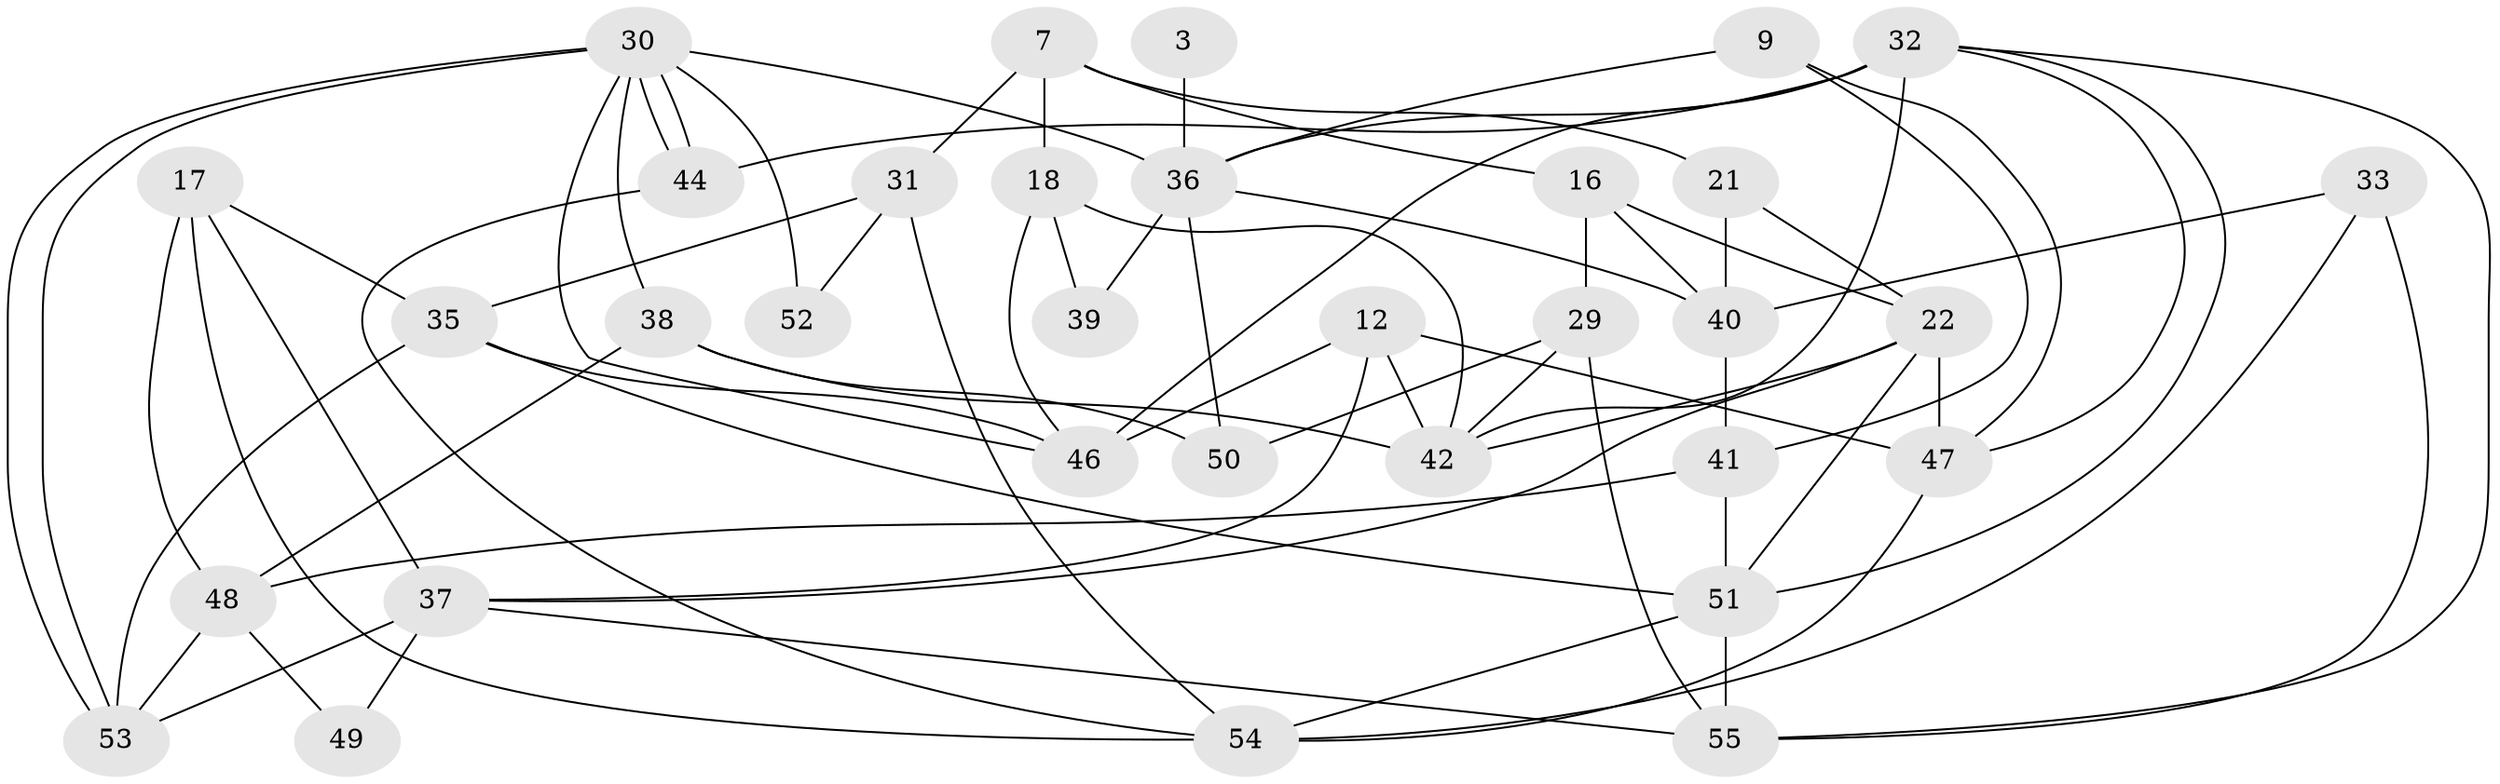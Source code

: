 // original degree distribution, {4: 0.36363636363636365, 3: 0.2909090909090909, 2: 0.07272727272727272, 5: 0.12727272727272726, 6: 0.12727272727272726, 7: 0.01818181818181818}
// Generated by graph-tools (version 1.1) at 2025/54/03/04/25 21:54:32]
// undirected, 33 vertices, 73 edges
graph export_dot {
graph [start="1"]
  node [color=gray90,style=filled];
  3;
  7;
  9;
  12;
  16 [super="+2"];
  17;
  18;
  21 [super="+13"];
  22;
  29;
  30 [super="+11"];
  31;
  32 [super="+5+27"];
  33;
  35 [super="+8+28"];
  36 [super="+25"];
  37 [super="+6"];
  38 [super="+23"];
  39;
  40 [super="+34"];
  41;
  42 [super="+15"];
  44;
  46 [super="+20"];
  47 [super="+1"];
  48 [super="+24"];
  49;
  50;
  51 [super="+14+43"];
  52;
  53;
  54 [super="+19"];
  55 [super="+45"];
  3 -- 36 [weight=2];
  7 -- 21;
  7 -- 18;
  7 -- 31;
  7 -- 16;
  9 -- 36;
  9 -- 41;
  9 -- 47;
  12 -- 37;
  12 -- 46;
  12 -- 47;
  12 -- 42;
  16 -- 22;
  16 -- 40 [weight=2];
  16 -- 29;
  17 -- 35;
  17 -- 37;
  17 -- 54 [weight=2];
  17 -- 48;
  18 -- 42;
  18 -- 39;
  18 -- 46;
  21 -- 22;
  21 -- 40;
  22 -- 47;
  22 -- 37;
  22 -- 51;
  22 -- 42;
  29 -- 55;
  29 -- 50;
  29 -- 42;
  30 -- 44;
  30 -- 44;
  30 -- 53;
  30 -- 53;
  30 -- 38;
  30 -- 46;
  30 -- 52;
  30 -- 36;
  31 -- 35;
  31 -- 52;
  31 -- 54;
  32 -- 44;
  32 -- 47;
  32 -- 46 [weight=2];
  32 -- 36;
  32 -- 55;
  32 -- 42;
  32 -- 51;
  33 -- 54;
  33 -- 40;
  33 -- 55;
  35 -- 51;
  35 -- 46 [weight=2];
  35 -- 53;
  36 -- 50;
  36 -- 39 [weight=2];
  36 -- 40;
  37 -- 49;
  37 -- 55 [weight=2];
  37 -- 53;
  38 -- 48;
  38 -- 50 [weight=2];
  38 -- 42 [weight=2];
  40 -- 41;
  41 -- 48;
  41 -- 51 [weight=3];
  44 -- 54;
  47 -- 54 [weight=2];
  48 -- 53;
  48 -- 49;
  51 -- 55 [weight=2];
  51 -- 54;
}
